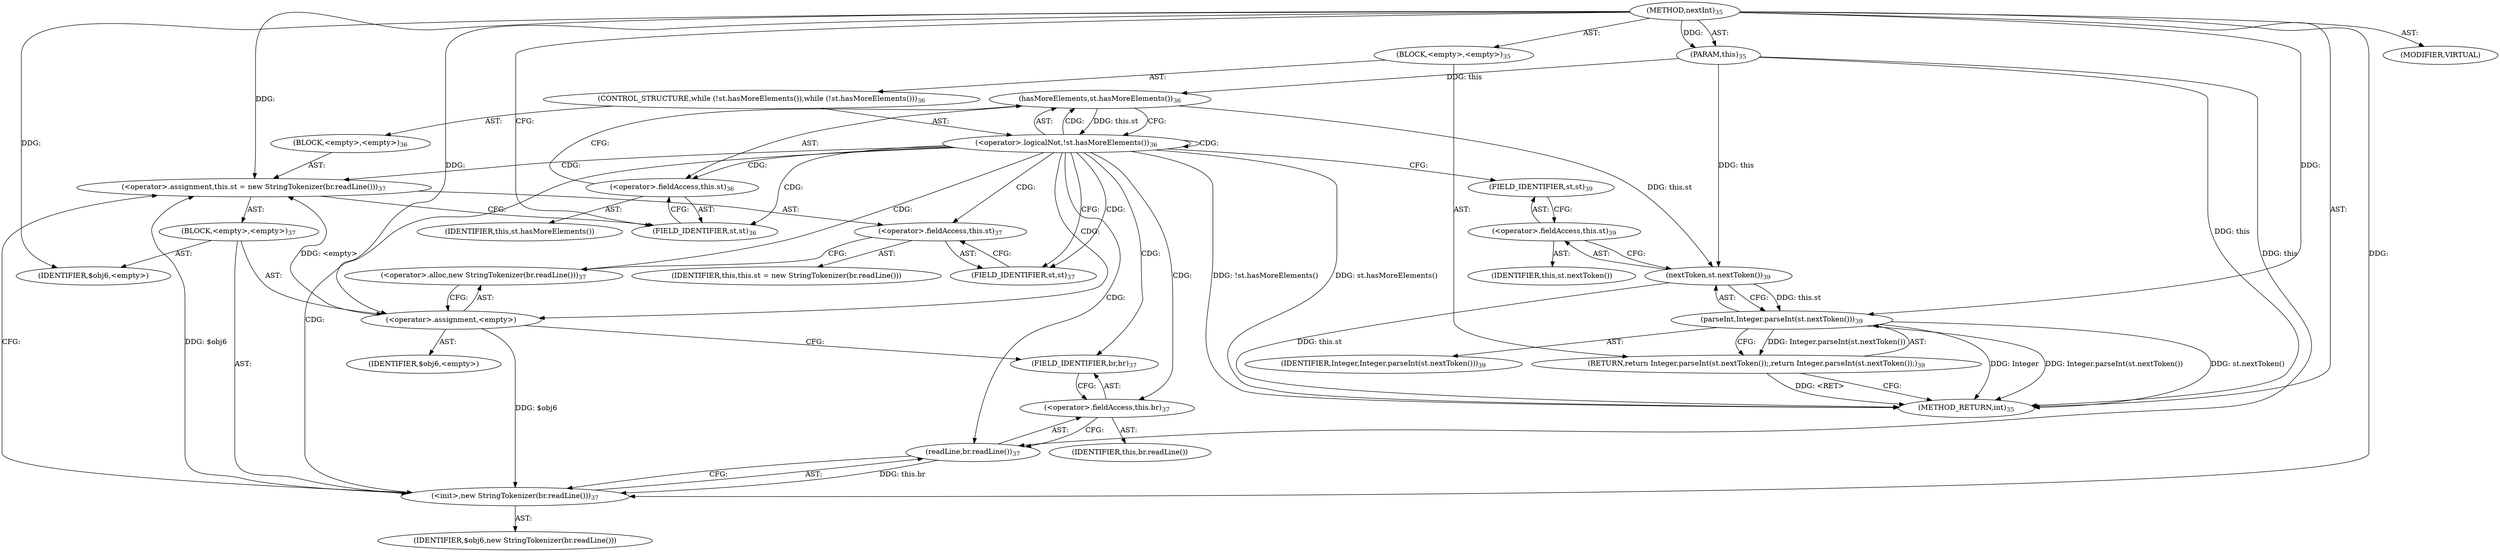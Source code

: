 digraph "nextInt" {  
"118" [label = <(METHOD,nextInt)<SUB>35</SUB>> ]
"119" [label = <(PARAM,this)<SUB>35</SUB>> ]
"120" [label = <(BLOCK,&lt;empty&gt;,&lt;empty&gt;)<SUB>35</SUB>> ]
"121" [label = <(CONTROL_STRUCTURE,while (!st.hasMoreElements()),while (!st.hasMoreElements()))<SUB>36</SUB>> ]
"122" [label = <(&lt;operator&gt;.logicalNot,!st.hasMoreElements())<SUB>36</SUB>> ]
"123" [label = <(hasMoreElements,st.hasMoreElements())<SUB>36</SUB>> ]
"124" [label = <(&lt;operator&gt;.fieldAccess,this.st)<SUB>36</SUB>> ]
"125" [label = <(IDENTIFIER,this,st.hasMoreElements())> ]
"126" [label = <(FIELD_IDENTIFIER,st,st)<SUB>36</SUB>> ]
"127" [label = <(BLOCK,&lt;empty&gt;,&lt;empty&gt;)<SUB>36</SUB>> ]
"128" [label = <(&lt;operator&gt;.assignment,this.st = new StringTokenizer(br.readLine()))<SUB>37</SUB>> ]
"129" [label = <(&lt;operator&gt;.fieldAccess,this.st)<SUB>37</SUB>> ]
"130" [label = <(IDENTIFIER,this,this.st = new StringTokenizer(br.readLine()))> ]
"131" [label = <(FIELD_IDENTIFIER,st,st)<SUB>37</SUB>> ]
"132" [label = <(BLOCK,&lt;empty&gt;,&lt;empty&gt;)<SUB>37</SUB>> ]
"133" [label = <(&lt;operator&gt;.assignment,&lt;empty&gt;)> ]
"134" [label = <(IDENTIFIER,$obj6,&lt;empty&gt;)> ]
"135" [label = <(&lt;operator&gt;.alloc,new StringTokenizer(br.readLine()))<SUB>37</SUB>> ]
"136" [label = <(&lt;init&gt;,new StringTokenizer(br.readLine()))<SUB>37</SUB>> ]
"137" [label = <(IDENTIFIER,$obj6,new StringTokenizer(br.readLine()))> ]
"138" [label = <(readLine,br.readLine())<SUB>37</SUB>> ]
"139" [label = <(&lt;operator&gt;.fieldAccess,this.br)<SUB>37</SUB>> ]
"140" [label = <(IDENTIFIER,this,br.readLine())> ]
"141" [label = <(FIELD_IDENTIFIER,br,br)<SUB>37</SUB>> ]
"142" [label = <(IDENTIFIER,$obj6,&lt;empty&gt;)> ]
"143" [label = <(RETURN,return Integer.parseInt(st.nextToken());,return Integer.parseInt(st.nextToken());)<SUB>39</SUB>> ]
"144" [label = <(parseInt,Integer.parseInt(st.nextToken()))<SUB>39</SUB>> ]
"145" [label = <(IDENTIFIER,Integer,Integer.parseInt(st.nextToken()))<SUB>39</SUB>> ]
"146" [label = <(nextToken,st.nextToken())<SUB>39</SUB>> ]
"147" [label = <(&lt;operator&gt;.fieldAccess,this.st)<SUB>39</SUB>> ]
"148" [label = <(IDENTIFIER,this,st.nextToken())> ]
"149" [label = <(FIELD_IDENTIFIER,st,st)<SUB>39</SUB>> ]
"150" [label = <(MODIFIER,VIRTUAL)> ]
"151" [label = <(METHOD_RETURN,int)<SUB>35</SUB>> ]
  "118" -> "119"  [ label = "AST: "] 
  "118" -> "120"  [ label = "AST: "] 
  "118" -> "150"  [ label = "AST: "] 
  "118" -> "151"  [ label = "AST: "] 
  "120" -> "121"  [ label = "AST: "] 
  "120" -> "143"  [ label = "AST: "] 
  "121" -> "122"  [ label = "AST: "] 
  "121" -> "127"  [ label = "AST: "] 
  "122" -> "123"  [ label = "AST: "] 
  "123" -> "124"  [ label = "AST: "] 
  "124" -> "125"  [ label = "AST: "] 
  "124" -> "126"  [ label = "AST: "] 
  "127" -> "128"  [ label = "AST: "] 
  "128" -> "129"  [ label = "AST: "] 
  "128" -> "132"  [ label = "AST: "] 
  "129" -> "130"  [ label = "AST: "] 
  "129" -> "131"  [ label = "AST: "] 
  "132" -> "133"  [ label = "AST: "] 
  "132" -> "136"  [ label = "AST: "] 
  "132" -> "142"  [ label = "AST: "] 
  "133" -> "134"  [ label = "AST: "] 
  "133" -> "135"  [ label = "AST: "] 
  "136" -> "137"  [ label = "AST: "] 
  "136" -> "138"  [ label = "AST: "] 
  "138" -> "139"  [ label = "AST: "] 
  "139" -> "140"  [ label = "AST: "] 
  "139" -> "141"  [ label = "AST: "] 
  "143" -> "144"  [ label = "AST: "] 
  "144" -> "145"  [ label = "AST: "] 
  "144" -> "146"  [ label = "AST: "] 
  "146" -> "147"  [ label = "AST: "] 
  "147" -> "148"  [ label = "AST: "] 
  "147" -> "149"  [ label = "AST: "] 
  "143" -> "151"  [ label = "CFG: "] 
  "122" -> "131"  [ label = "CFG: "] 
  "122" -> "149"  [ label = "CFG: "] 
  "144" -> "143"  [ label = "CFG: "] 
  "123" -> "122"  [ label = "CFG: "] 
  "128" -> "126"  [ label = "CFG: "] 
  "146" -> "144"  [ label = "CFG: "] 
  "124" -> "123"  [ label = "CFG: "] 
  "129" -> "135"  [ label = "CFG: "] 
  "147" -> "146"  [ label = "CFG: "] 
  "126" -> "124"  [ label = "CFG: "] 
  "131" -> "129"  [ label = "CFG: "] 
  "133" -> "141"  [ label = "CFG: "] 
  "136" -> "128"  [ label = "CFG: "] 
  "149" -> "147"  [ label = "CFG: "] 
  "135" -> "133"  [ label = "CFG: "] 
  "138" -> "136"  [ label = "CFG: "] 
  "139" -> "138"  [ label = "CFG: "] 
  "141" -> "139"  [ label = "CFG: "] 
  "118" -> "126"  [ label = "CFG: "] 
  "143" -> "151"  [ label = "DDG: &lt;RET&gt;"] 
  "119" -> "151"  [ label = "DDG: this"] 
  "122" -> "151"  [ label = "DDG: st.hasMoreElements()"] 
  "122" -> "151"  [ label = "DDG: !st.hasMoreElements()"] 
  "144" -> "151"  [ label = "DDG: Integer"] 
  "146" -> "151"  [ label = "DDG: this.st"] 
  "144" -> "151"  [ label = "DDG: st.nextToken()"] 
  "144" -> "151"  [ label = "DDG: Integer.parseInt(st.nextToken())"] 
  "118" -> "119"  [ label = "DDG: "] 
  "144" -> "143"  [ label = "DDG: Integer.parseInt(st.nextToken())"] 
  "123" -> "122"  [ label = "DDG: this.st"] 
  "133" -> "128"  [ label = "DDG: &lt;empty&gt;"] 
  "136" -> "128"  [ label = "DDG: $obj6"] 
  "118" -> "128"  [ label = "DDG: "] 
  "118" -> "144"  [ label = "DDG: "] 
  "146" -> "144"  [ label = "DDG: this.st"] 
  "119" -> "123"  [ label = "DDG: this"] 
  "119" -> "146"  [ label = "DDG: this"] 
  "123" -> "146"  [ label = "DDG: this.st"] 
  "118" -> "133"  [ label = "DDG: "] 
  "118" -> "142"  [ label = "DDG: "] 
  "133" -> "136"  [ label = "DDG: $obj6"] 
  "118" -> "136"  [ label = "DDG: "] 
  "138" -> "136"  [ label = "DDG: this.br"] 
  "119" -> "138"  [ label = "DDG: this"] 
  "122" -> "139"  [ label = "CDG: "] 
  "122" -> "141"  [ label = "CDG: "] 
  "122" -> "129"  [ label = "CDG: "] 
  "122" -> "136"  [ label = "CDG: "] 
  "122" -> "138"  [ label = "CDG: "] 
  "122" -> "122"  [ label = "CDG: "] 
  "122" -> "128"  [ label = "CDG: "] 
  "122" -> "131"  [ label = "CDG: "] 
  "122" -> "135"  [ label = "CDG: "] 
  "122" -> "124"  [ label = "CDG: "] 
  "122" -> "126"  [ label = "CDG: "] 
  "122" -> "133"  [ label = "CDG: "] 
  "122" -> "123"  [ label = "CDG: "] 
}
